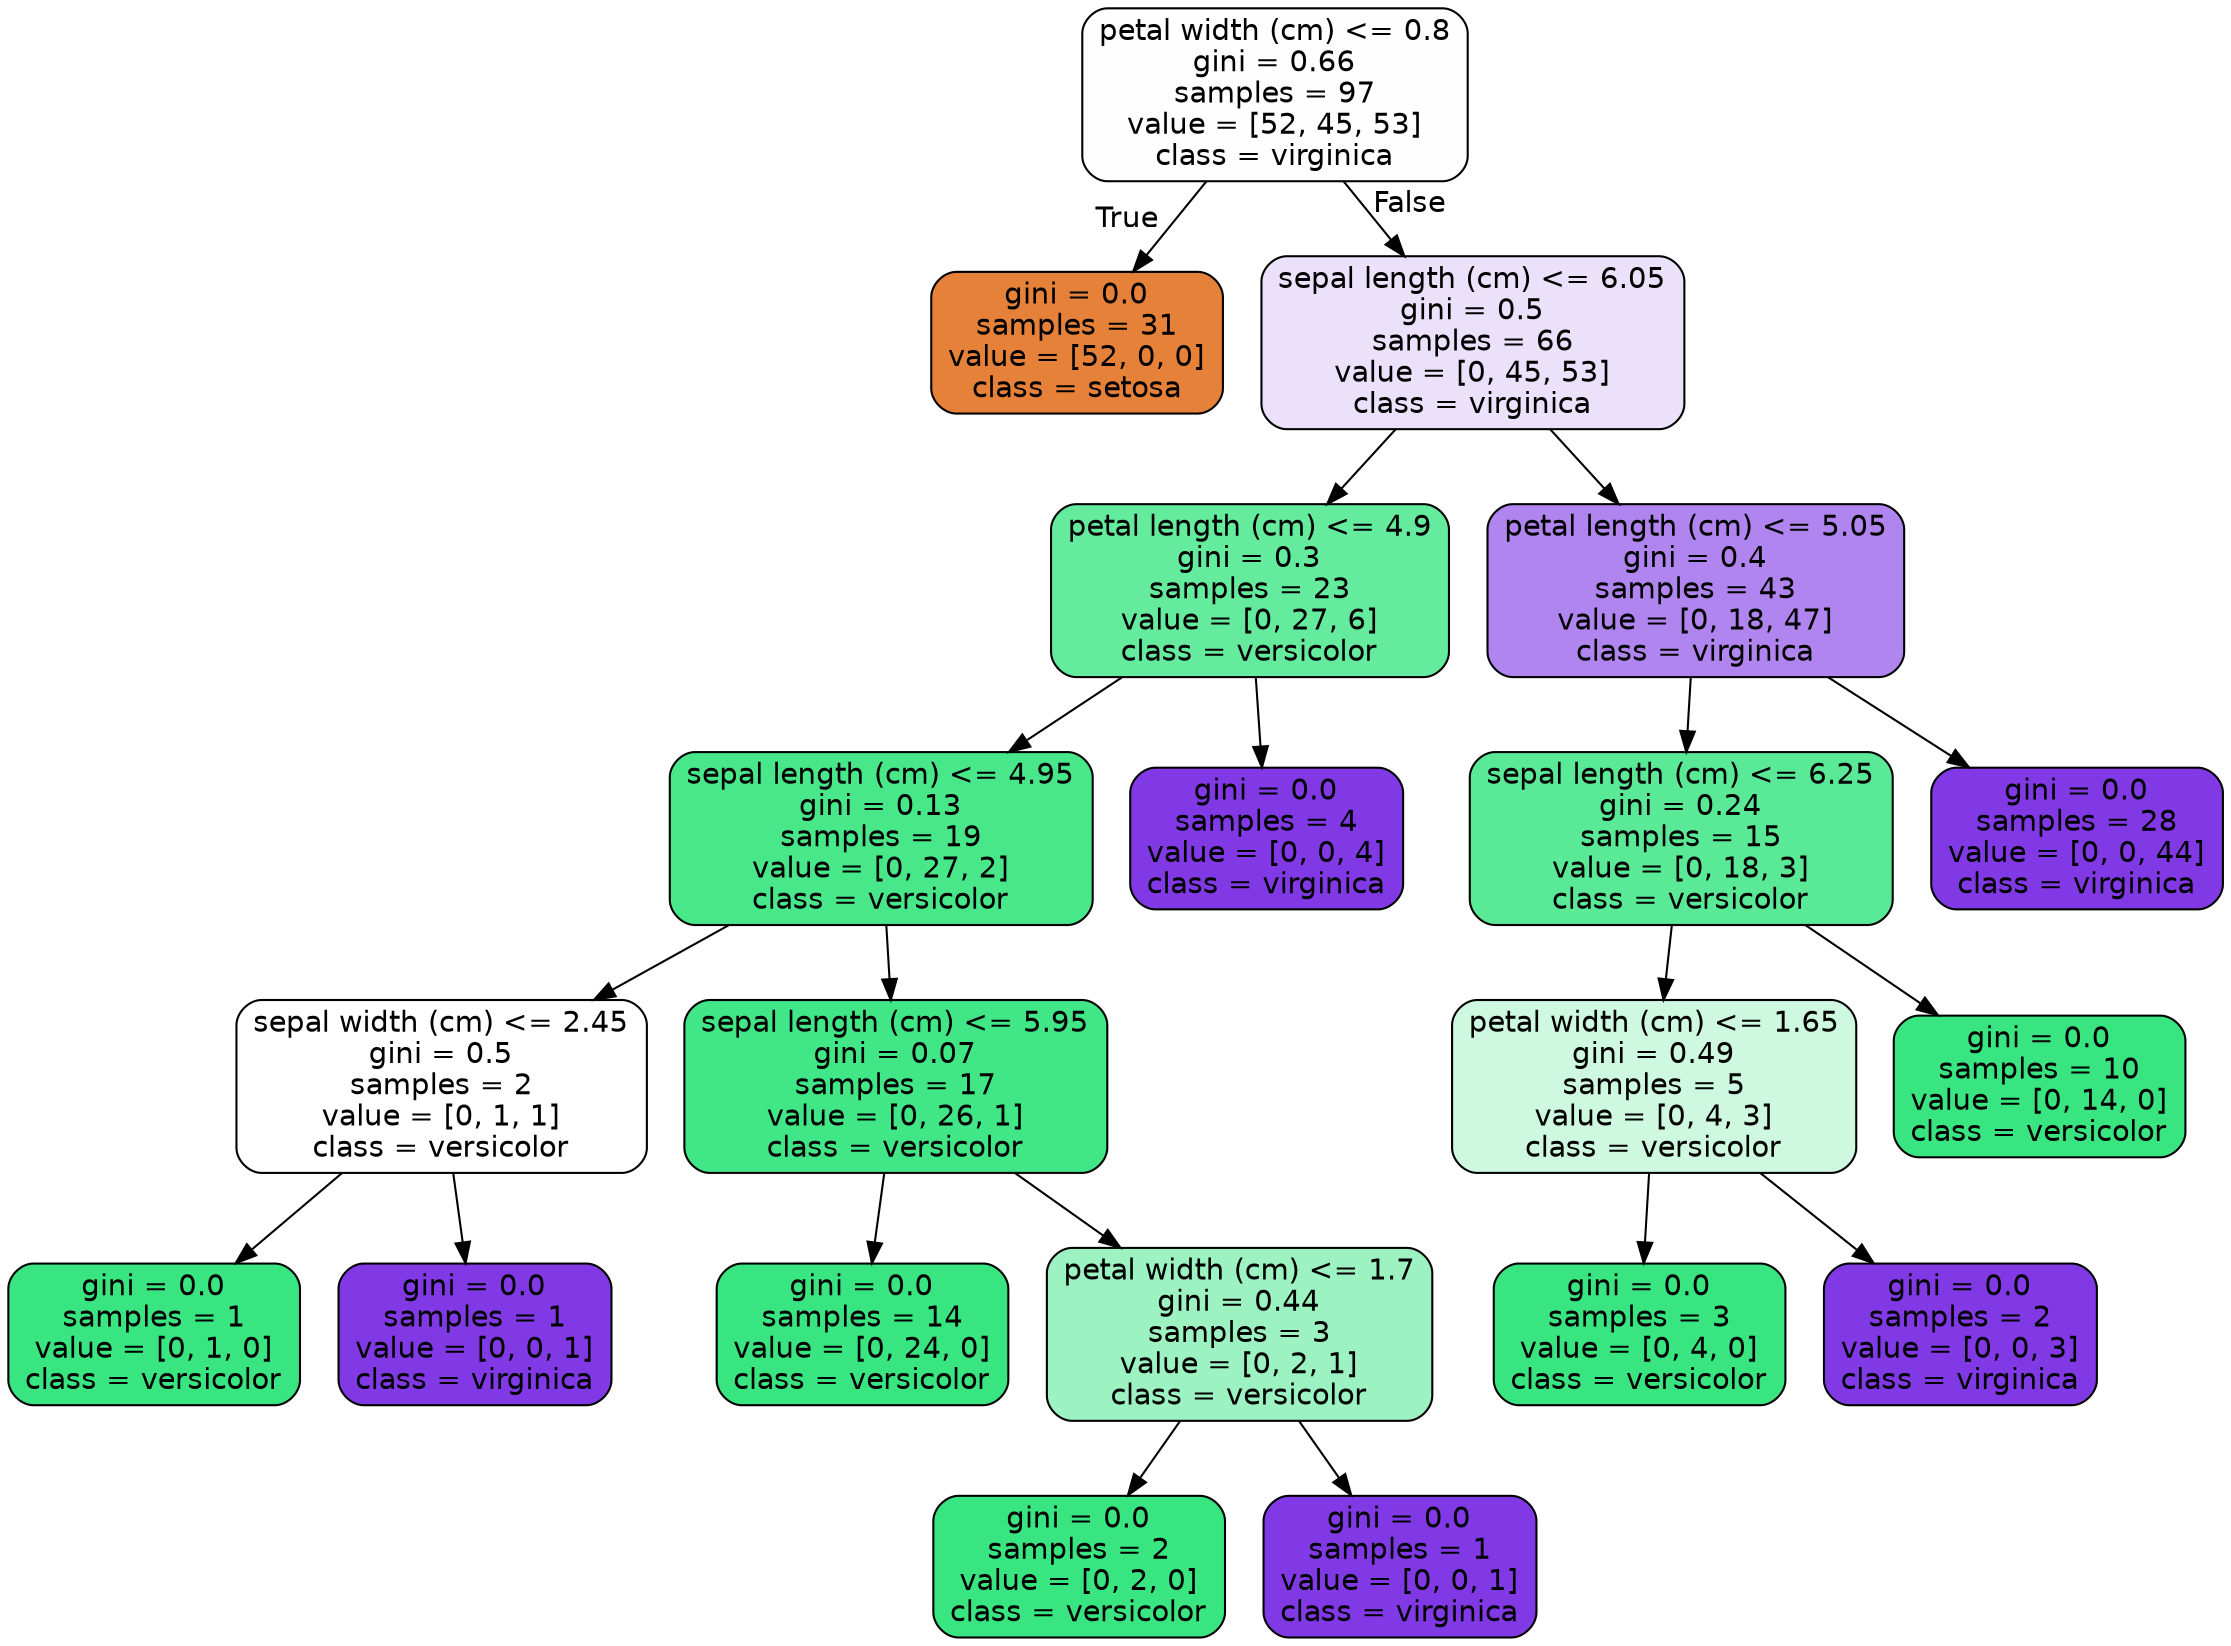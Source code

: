 digraph Tree {
node [shape=box, style="filled, rounded", color="black", fontname=helvetica] ;
edge [fontname=helvetica] ;
0 [label="petal width (cm) <= 0.8\ngini = 0.66\nsamples = 97\nvalue = [52, 45, 53]\nclass = virginica", fillcolor="#fefdff"] ;
1 [label="gini = 0.0\nsamples = 31\nvalue = [52, 0, 0]\nclass = setosa", fillcolor="#e58139"] ;
0 -> 1 [labeldistance=2.5, labelangle=45, headlabel="True"] ;
2 [label="sepal length (cm) <= 6.05\ngini = 0.5\nsamples = 66\nvalue = [0, 45, 53]\nclass = virginica", fillcolor="#ece1fb"] ;
0 -> 2 [labeldistance=2.5, labelangle=-45, headlabel="False"] ;
3 [label="petal length (cm) <= 4.9\ngini = 0.3\nsamples = 23\nvalue = [0, 27, 6]\nclass = versicolor", fillcolor="#65eb9d"] ;
2 -> 3 ;
4 [label="sepal length (cm) <= 4.95\ngini = 0.13\nsamples = 19\nvalue = [0, 27, 2]\nclass = versicolor", fillcolor="#48e78a"] ;
3 -> 4 ;
5 [label="sepal width (cm) <= 2.45\ngini = 0.5\nsamples = 2\nvalue = [0, 1, 1]\nclass = versicolor", fillcolor="#ffffff"] ;
4 -> 5 ;
6 [label="gini = 0.0\nsamples = 1\nvalue = [0, 1, 0]\nclass = versicolor", fillcolor="#39e581"] ;
5 -> 6 ;
7 [label="gini = 0.0\nsamples = 1\nvalue = [0, 0, 1]\nclass = virginica", fillcolor="#8139e5"] ;
5 -> 7 ;
8 [label="sepal length (cm) <= 5.95\ngini = 0.07\nsamples = 17\nvalue = [0, 26, 1]\nclass = versicolor", fillcolor="#41e686"] ;
4 -> 8 ;
9 [label="gini = 0.0\nsamples = 14\nvalue = [0, 24, 0]\nclass = versicolor", fillcolor="#39e581"] ;
8 -> 9 ;
10 [label="petal width (cm) <= 1.7\ngini = 0.44\nsamples = 3\nvalue = [0, 2, 1]\nclass = versicolor", fillcolor="#9cf2c0"] ;
8 -> 10 ;
11 [label="gini = 0.0\nsamples = 2\nvalue = [0, 2, 0]\nclass = versicolor", fillcolor="#39e581"] ;
10 -> 11 ;
12 [label="gini = 0.0\nsamples = 1\nvalue = [0, 0, 1]\nclass = virginica", fillcolor="#8139e5"] ;
10 -> 12 ;
13 [label="gini = 0.0\nsamples = 4\nvalue = [0, 0, 4]\nclass = virginica", fillcolor="#8139e5"] ;
3 -> 13 ;
14 [label="petal length (cm) <= 5.05\ngini = 0.4\nsamples = 43\nvalue = [0, 18, 47]\nclass = virginica", fillcolor="#b185ef"] ;
2 -> 14 ;
15 [label="sepal length (cm) <= 6.25\ngini = 0.24\nsamples = 15\nvalue = [0, 18, 3]\nclass = versicolor", fillcolor="#5ae996"] ;
14 -> 15 ;
16 [label="petal width (cm) <= 1.65\ngini = 0.49\nsamples = 5\nvalue = [0, 4, 3]\nclass = versicolor", fillcolor="#cef8e0"] ;
15 -> 16 ;
17 [label="gini = 0.0\nsamples = 3\nvalue = [0, 4, 0]\nclass = versicolor", fillcolor="#39e581"] ;
16 -> 17 ;
18 [label="gini = 0.0\nsamples = 2\nvalue = [0, 0, 3]\nclass = virginica", fillcolor="#8139e5"] ;
16 -> 18 ;
19 [label="gini = 0.0\nsamples = 10\nvalue = [0, 14, 0]\nclass = versicolor", fillcolor="#39e581"] ;
15 -> 19 ;
20 [label="gini = 0.0\nsamples = 28\nvalue = [0, 0, 44]\nclass = virginica", fillcolor="#8139e5"] ;
14 -> 20 ;
}